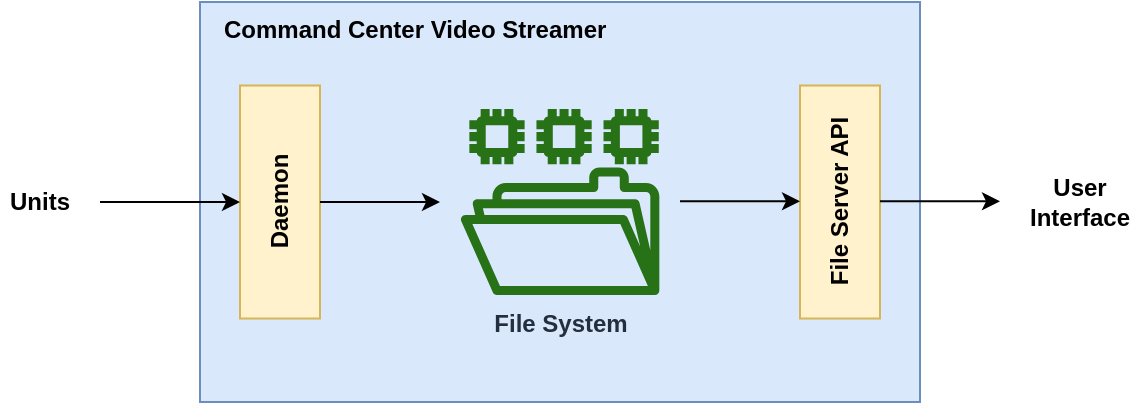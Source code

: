 <mxfile version="14.9.0" type="device"><diagram id="SETax9wCdB7LLsB-1bPB" name="Page-1"><mxGraphModel dx="931" dy="556" grid="1" gridSize="10" guides="1" tooltips="1" connect="1" arrows="1" fold="1" page="1" pageScale="1" pageWidth="827" pageHeight="1169" math="0" shadow="0"><root><mxCell id="0"/><mxCell id="1" parent="0"/><mxCell id="d4LGv3C9dnNf0ho771M9-1" value="&lt;b&gt;Command Center Video Streamer&lt;/b&gt;" style="rounded=0;whiteSpace=wrap;html=1;fillColor=#dae8fc;strokeColor=#6c8ebf;align=left;spacingLeft=10;verticalAlign=top;" vertex="1" parent="1"><mxGeometry x="160" y="240" width="360" height="200" as="geometry"/></mxCell><mxCell id="d4LGv3C9dnNf0ho771M9-9" value="&lt;b&gt;File System&lt;/b&gt;" style="outlineConnect=0;fontColor=#232F3E;gradientColor=none;fillColor=#277116;strokeColor=none;dashed=0;verticalLabelPosition=bottom;verticalAlign=top;align=center;html=1;fontSize=12;fontStyle=0;aspect=fixed;pointerEvents=1;shape=mxgraph.aws4.file_system;" vertex="1" parent="1"><mxGeometry x="290.32" y="293.5" width="99.37" height="93" as="geometry"/></mxCell><mxCell id="d4LGv3C9dnNf0ho771M9-10" value="&lt;b&gt;File Server API&lt;/b&gt;" style="rounded=0;whiteSpace=wrap;html=1;verticalAlign=middle;horizontal=0;fillColor=#fff2cc;strokeColor=#d6b656;" vertex="1" parent="1"><mxGeometry x="460" y="281.75" width="40" height="116.5" as="geometry"/></mxCell><mxCell id="d4LGv3C9dnNf0ho771M9-12" value="&lt;b&gt;Daemon&lt;br&gt;&lt;/b&gt;" style="rounded=0;whiteSpace=wrap;html=1;verticalAlign=middle;horizontal=0;fillColor=#fff2cc;strokeColor=#d6b656;" vertex="1" parent="1"><mxGeometry x="180" y="281.75" width="40" height="116.5" as="geometry"/></mxCell><mxCell id="d4LGv3C9dnNf0ho771M9-13" value="" style="endArrow=classic;html=1;entryX=0;entryY=0.5;entryDx=0;entryDy=0;" edge="1" parent="1" target="d4LGv3C9dnNf0ho771M9-12"><mxGeometry width="50" height="50" relative="1" as="geometry"><mxPoint x="110" y="340" as="sourcePoint"/><mxPoint x="440" y="400" as="targetPoint"/></mxGeometry></mxCell><mxCell id="d4LGv3C9dnNf0ho771M9-14" value="" style="endArrow=classic;html=1;exitX=1;exitY=0.5;exitDx=0;exitDy=0;" edge="1" parent="1" source="d4LGv3C9dnNf0ho771M9-12"><mxGeometry width="50" height="50" relative="1" as="geometry"><mxPoint x="120" y="350.0" as="sourcePoint"/><mxPoint x="280" y="340" as="targetPoint"/></mxGeometry></mxCell><mxCell id="d4LGv3C9dnNf0ho771M9-15" value="" style="endArrow=classic;html=1;exitX=1;exitY=0.5;exitDx=0;exitDy=0;" edge="1" parent="1"><mxGeometry width="50" height="50" relative="1" as="geometry"><mxPoint x="400" y="339.66" as="sourcePoint"/><mxPoint x="460" y="339.66" as="targetPoint"/></mxGeometry></mxCell><mxCell id="d4LGv3C9dnNf0ho771M9-16" value="" style="endArrow=classic;html=1;exitX=1;exitY=0.5;exitDx=0;exitDy=0;" edge="1" parent="1"><mxGeometry width="50" height="50" relative="1" as="geometry"><mxPoint x="500" y="339.66" as="sourcePoint"/><mxPoint x="560" y="339.66" as="targetPoint"/></mxGeometry></mxCell><mxCell id="d4LGv3C9dnNf0ho771M9-17" value="&lt;b&gt;Units&lt;/b&gt;" style="text;html=1;strokeColor=none;fillColor=none;align=center;verticalAlign=middle;whiteSpace=wrap;rounded=0;" vertex="1" parent="1"><mxGeometry x="60" y="330" width="40" height="20" as="geometry"/></mxCell><mxCell id="d4LGv3C9dnNf0ho771M9-18" value="&lt;b&gt;User Interface&lt;/b&gt;" style="text;html=1;strokeColor=none;fillColor=none;align=center;verticalAlign=middle;whiteSpace=wrap;rounded=0;" vertex="1" parent="1"><mxGeometry x="580" y="330" width="40" height="20" as="geometry"/></mxCell></root></mxGraphModel></diagram></mxfile>